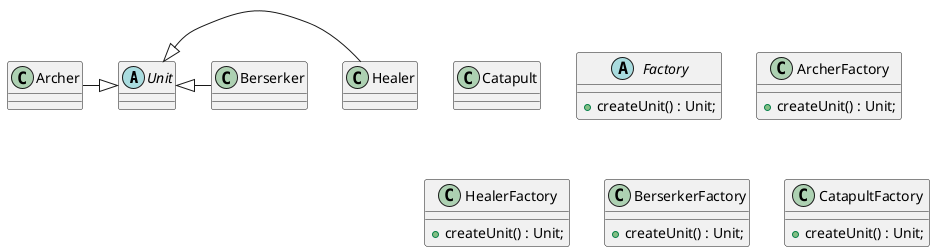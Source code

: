 @startuml

abstract class Unit{
}

class Archer{
}
class Healer{
}

class Catapult{
}
Archer -|> Unit
Unit <|- Healer
class Berserker{
}

Unit <|- Berserker

abstract class Factory{
+createUnit() : Unit;
}

class ArcherFactory{
+createUnit() : Unit;
}
class HealerFactory{
+createUnit() : Unit;
}
class BerserkerFactory{
+createUnit() : Unit;
}
class CatapultFactory{
+createUnit() : Unit;
}

@enduml